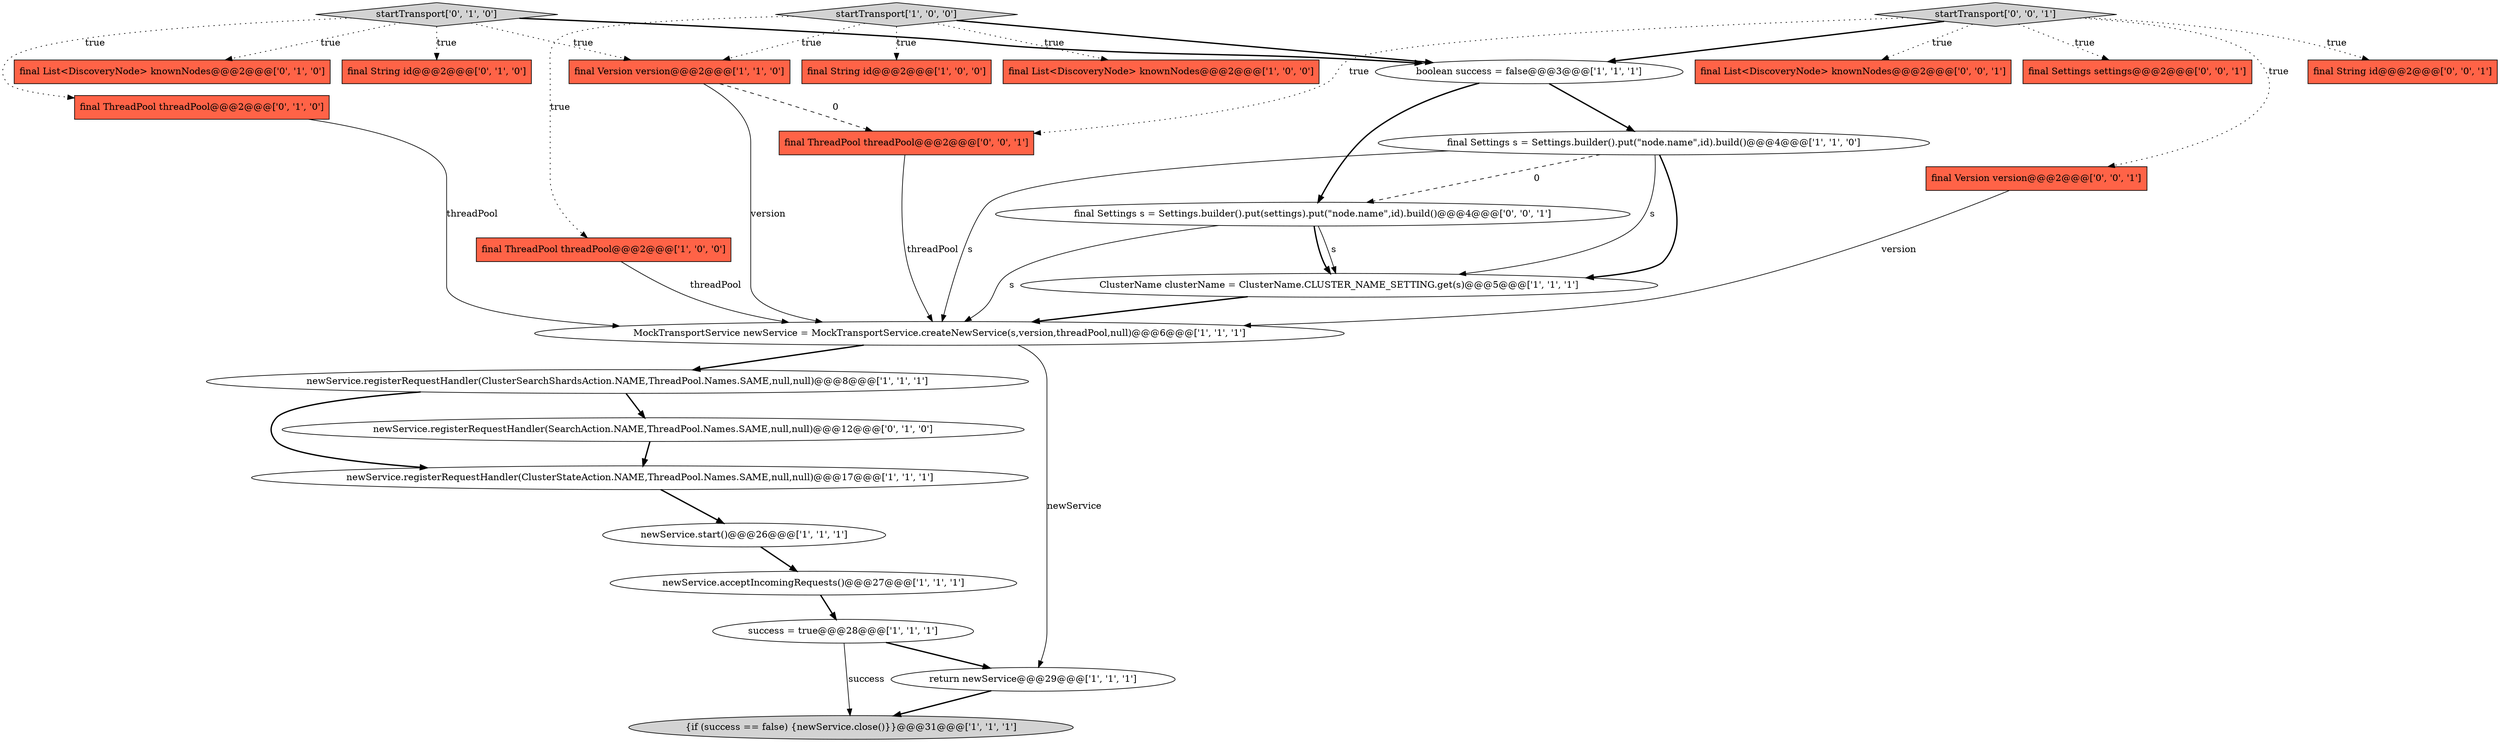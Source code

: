 digraph {
12 [style = filled, label = "final String id@@@2@@@['1', '0', '0']", fillcolor = tomato, shape = box image = "AAA0AAABBB1BBB"];
19 [style = filled, label = "final ThreadPool threadPool@@@2@@@['0', '1', '0']", fillcolor = tomato, shape = box image = "AAA0AAABBB2BBB"];
23 [style = filled, label = "final String id@@@2@@@['0', '0', '1']", fillcolor = tomato, shape = box image = "AAA0AAABBB3BBB"];
1 [style = filled, label = "final Settings s = Settings.builder().put(\"node.name\",id).build()@@@4@@@['1', '1', '0']", fillcolor = white, shape = ellipse image = "AAA0AAABBB1BBB"];
6 [style = filled, label = "MockTransportService newService = MockTransportService.createNewService(s,version,threadPool,null)@@@6@@@['1', '1', '1']", fillcolor = white, shape = ellipse image = "AAA0AAABBB1BBB"];
26 [style = filled, label = "startTransport['0', '0', '1']", fillcolor = lightgray, shape = diamond image = "AAA0AAABBB3BBB"];
13 [style = filled, label = "success = true@@@28@@@['1', '1', '1']", fillcolor = white, shape = ellipse image = "AAA0AAABBB1BBB"];
0 [style = filled, label = "boolean success = false@@@3@@@['1', '1', '1']", fillcolor = white, shape = ellipse image = "AAA0AAABBB1BBB"];
14 [style = filled, label = "final Version version@@@2@@@['1', '1', '0']", fillcolor = tomato, shape = box image = "AAA0AAABBB1BBB"];
15 [style = filled, label = "return newService@@@29@@@['1', '1', '1']", fillcolor = white, shape = ellipse image = "AAA0AAABBB1BBB"];
16 [style = filled, label = "startTransport['0', '1', '0']", fillcolor = lightgray, shape = diamond image = "AAA0AAABBB2BBB"];
5 [style = filled, label = "newService.registerRequestHandler(ClusterStateAction.NAME,ThreadPool.Names.SAME,null,null)@@@17@@@['1', '1', '1']", fillcolor = white, shape = ellipse image = "AAA0AAABBB1BBB"];
2 [style = filled, label = "{if (success == false) {newService.close()}}@@@31@@@['1', '1', '1']", fillcolor = lightgray, shape = ellipse image = "AAA0AAABBB1BBB"];
7 [style = filled, label = "newService.registerRequestHandler(ClusterSearchShardsAction.NAME,ThreadPool.Names.SAME,null,null)@@@8@@@['1', '1', '1']", fillcolor = white, shape = ellipse image = "AAA0AAABBB1BBB"];
8 [style = filled, label = "newService.acceptIncomingRequests()@@@27@@@['1', '1', '1']", fillcolor = white, shape = ellipse image = "AAA0AAABBB1BBB"];
10 [style = filled, label = "final List<DiscoveryNode> knownNodes@@@2@@@['1', '0', '0']", fillcolor = tomato, shape = box image = "AAA0AAABBB1BBB"];
24 [style = filled, label = "final Version version@@@2@@@['0', '0', '1']", fillcolor = tomato, shape = box image = "AAA0AAABBB3BBB"];
25 [style = filled, label = "final List<DiscoveryNode> knownNodes@@@2@@@['0', '0', '1']", fillcolor = tomato, shape = box image = "AAA0AAABBB3BBB"];
20 [style = filled, label = "final List<DiscoveryNode> knownNodes@@@2@@@['0', '1', '0']", fillcolor = tomato, shape = box image = "AAA0AAABBB2BBB"];
18 [style = filled, label = "newService.registerRequestHandler(SearchAction.NAME,ThreadPool.Names.SAME,null,null)@@@12@@@['0', '1', '0']", fillcolor = white, shape = ellipse image = "AAA1AAABBB2BBB"];
27 [style = filled, label = "final ThreadPool threadPool@@@2@@@['0', '0', '1']", fillcolor = tomato, shape = box image = "AAA0AAABBB3BBB"];
21 [style = filled, label = "final Settings settings@@@2@@@['0', '0', '1']", fillcolor = tomato, shape = box image = "AAA0AAABBB3BBB"];
9 [style = filled, label = "newService.start()@@@26@@@['1', '1', '1']", fillcolor = white, shape = ellipse image = "AAA0AAABBB1BBB"];
17 [style = filled, label = "final String id@@@2@@@['0', '1', '0']", fillcolor = tomato, shape = box image = "AAA0AAABBB2BBB"];
22 [style = filled, label = "final Settings s = Settings.builder().put(settings).put(\"node.name\",id).build()@@@4@@@['0', '0', '1']", fillcolor = white, shape = ellipse image = "AAA0AAABBB3BBB"];
11 [style = filled, label = "final ThreadPool threadPool@@@2@@@['1', '0', '0']", fillcolor = tomato, shape = box image = "AAA0AAABBB1BBB"];
4 [style = filled, label = "startTransport['1', '0', '0']", fillcolor = lightgray, shape = diamond image = "AAA0AAABBB1BBB"];
3 [style = filled, label = "ClusterName clusterName = ClusterName.CLUSTER_NAME_SETTING.get(s)@@@5@@@['1', '1', '1']", fillcolor = white, shape = ellipse image = "AAA0AAABBB1BBB"];
13->15 [style = bold, label=""];
16->20 [style = dotted, label="true"];
1->6 [style = solid, label="s"];
22->3 [style = solid, label="s"];
26->21 [style = dotted, label="true"];
0->22 [style = bold, label=""];
4->12 [style = dotted, label="true"];
26->25 [style = dotted, label="true"];
7->18 [style = bold, label=""];
1->22 [style = dashed, label="0"];
11->6 [style = solid, label="threadPool"];
22->3 [style = bold, label=""];
4->10 [style = dotted, label="true"];
18->5 [style = bold, label=""];
16->14 [style = dotted, label="true"];
16->0 [style = bold, label=""];
24->6 [style = solid, label="version"];
4->11 [style = dotted, label="true"];
6->15 [style = solid, label="newService"];
5->9 [style = bold, label=""];
13->2 [style = solid, label="success"];
0->1 [style = bold, label=""];
15->2 [style = bold, label=""];
26->23 [style = dotted, label="true"];
3->6 [style = bold, label=""];
22->6 [style = solid, label="s"];
1->3 [style = bold, label=""];
26->24 [style = dotted, label="true"];
27->6 [style = solid, label="threadPool"];
1->3 [style = solid, label="s"];
4->14 [style = dotted, label="true"];
8->13 [style = bold, label=""];
7->5 [style = bold, label=""];
19->6 [style = solid, label="threadPool"];
9->8 [style = bold, label=""];
6->7 [style = bold, label=""];
26->27 [style = dotted, label="true"];
16->17 [style = dotted, label="true"];
26->0 [style = bold, label=""];
4->0 [style = bold, label=""];
14->27 [style = dashed, label="0"];
16->19 [style = dotted, label="true"];
14->6 [style = solid, label="version"];
}
